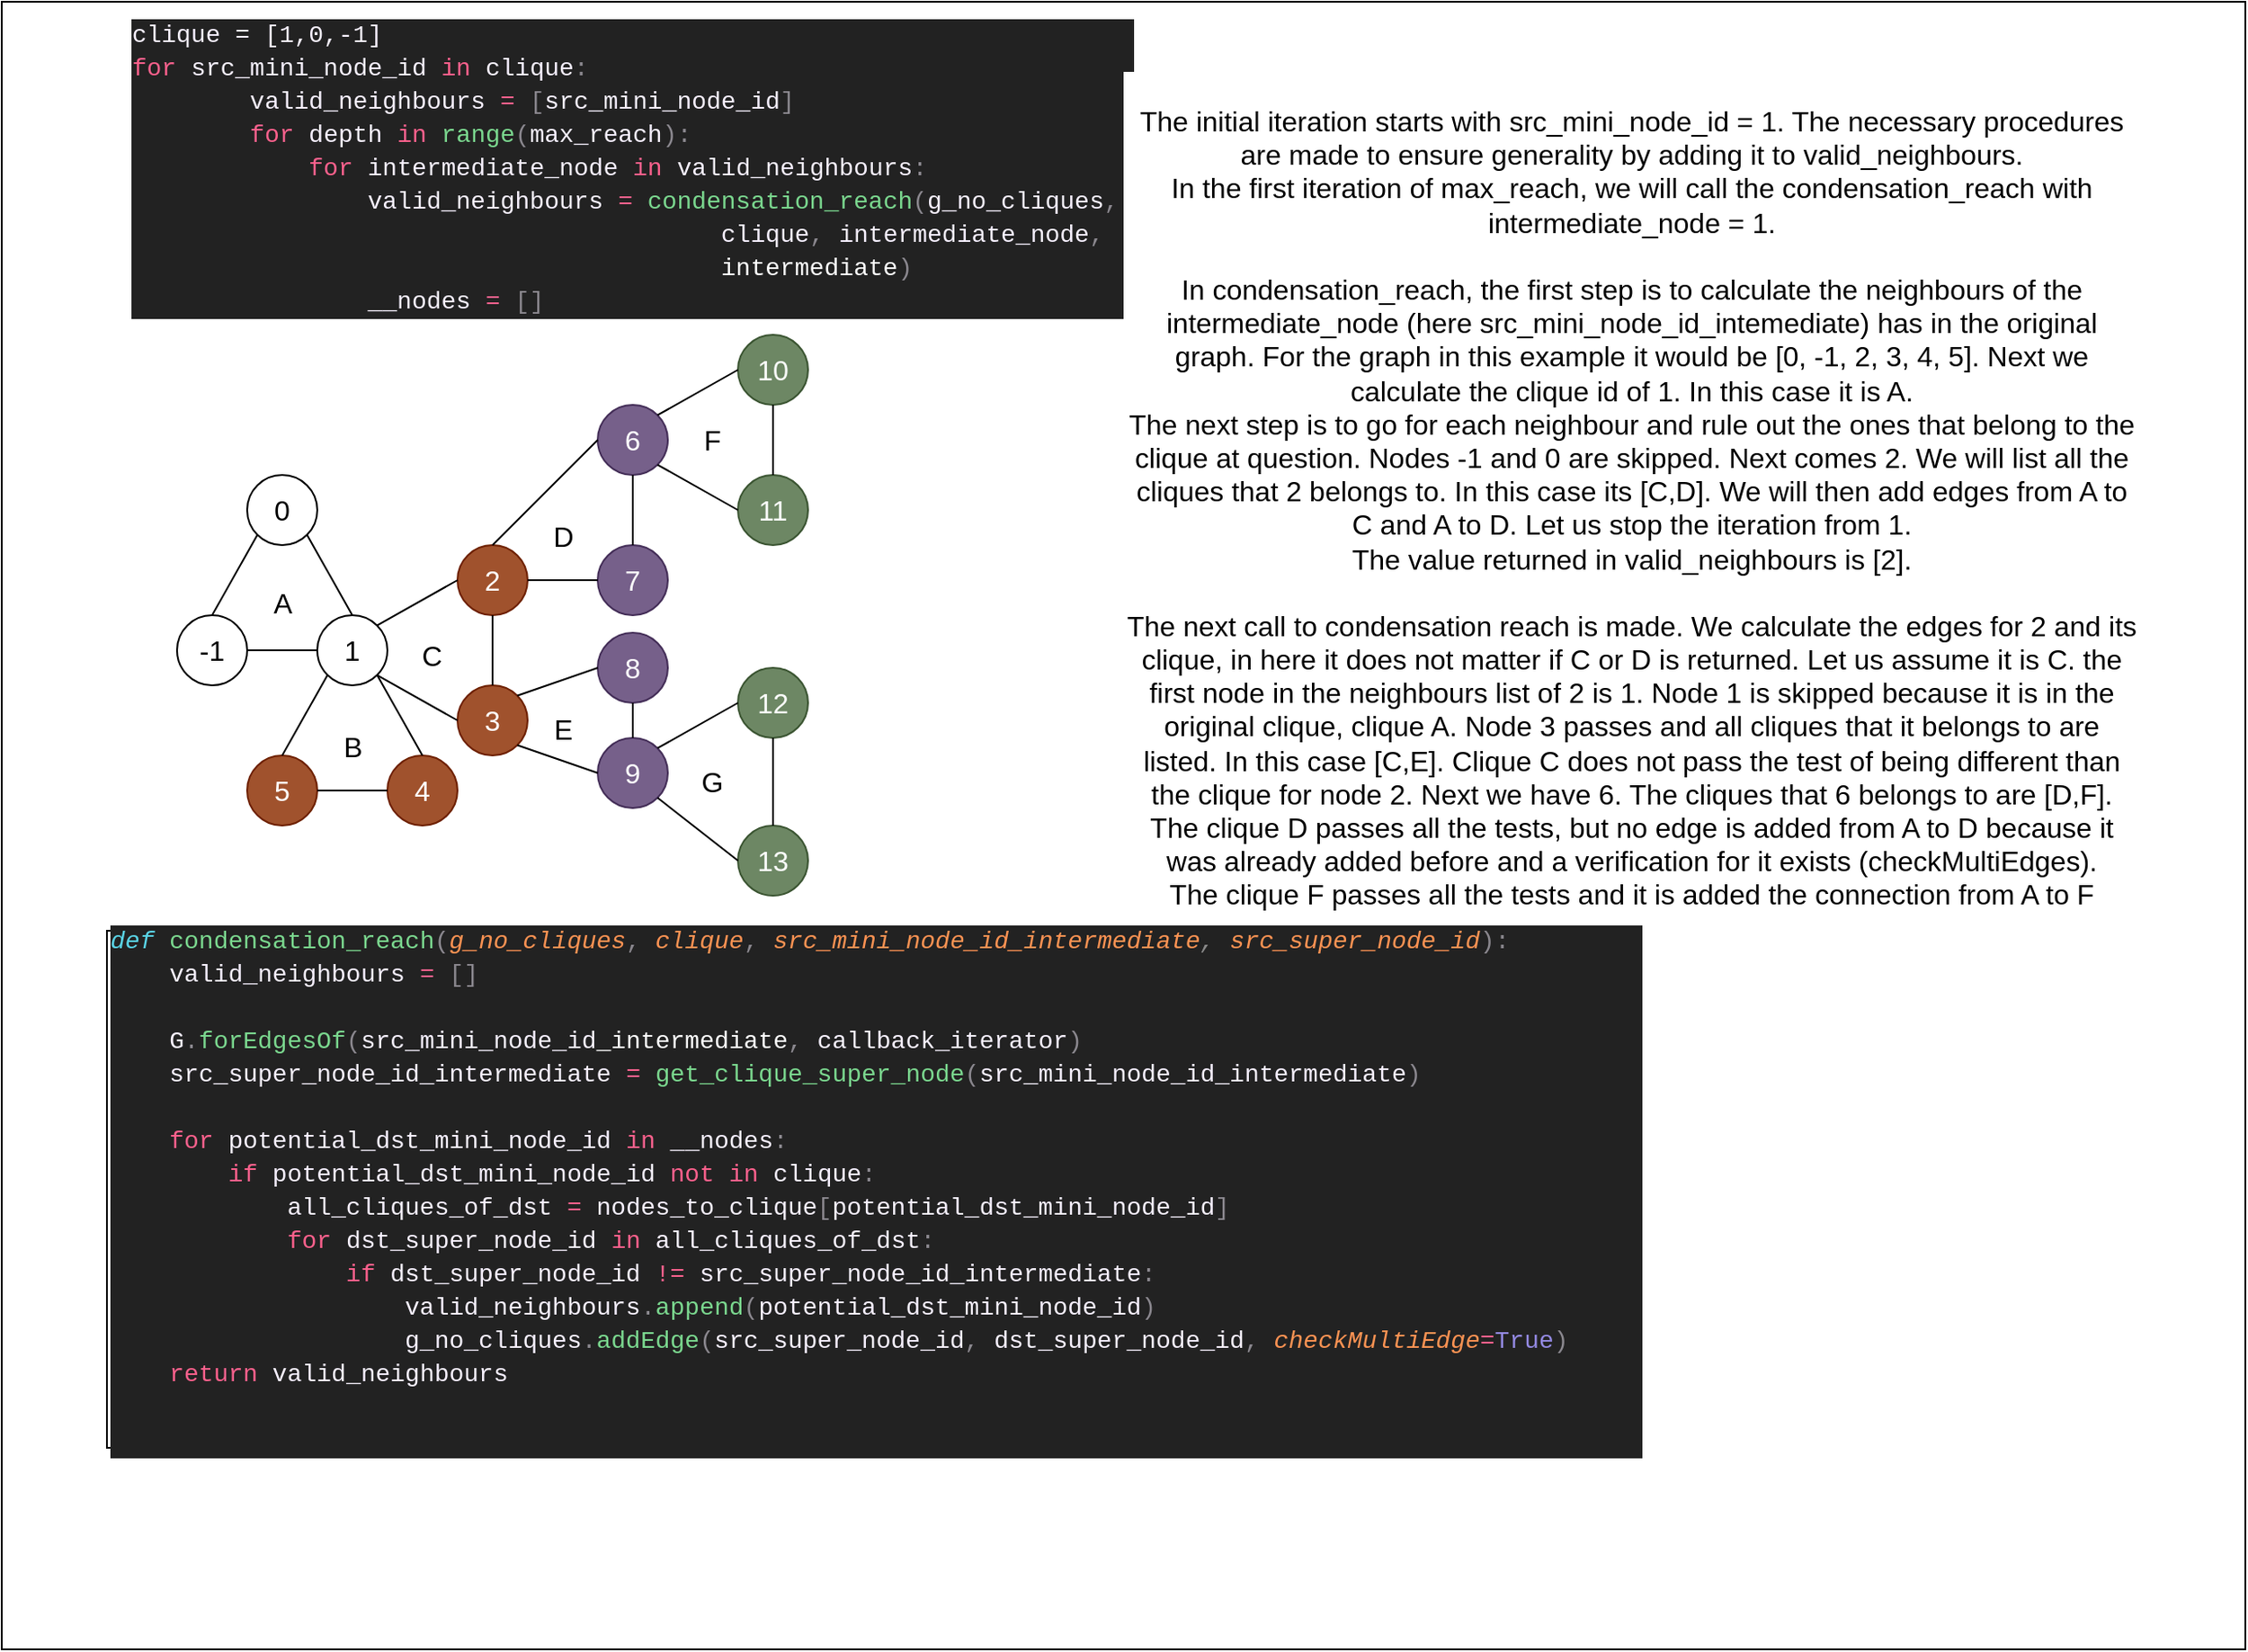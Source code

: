 <mxfile version="21.5.0" type="device">
  <diagram id="C5RBs43oDa-KdzZeNtuy" name="Page-1">
    <mxGraphModel dx="1687" dy="1015" grid="1" gridSize="10" guides="1" tooltips="1" connect="1" arrows="1" fold="1" page="1" pageScale="1" pageWidth="827" pageHeight="1169" math="0" shadow="0">
      <root>
        <mxCell id="WIyWlLk6GJQsqaUBKTNV-0" />
        <mxCell id="WIyWlLk6GJQsqaUBKTNV-1" parent="WIyWlLk6GJQsqaUBKTNV-0" />
        <mxCell id="2ArftT0_S6o9-8_ckHmB-51" value="" style="rounded=0;whiteSpace=wrap;html=1;fontSize=16;" vertex="1" parent="WIyWlLk6GJQsqaUBKTNV-1">
          <mxGeometry x="60" y="10" width="1280" height="940" as="geometry" />
        </mxCell>
        <mxCell id="2ArftT0_S6o9-8_ckHmB-0" value="0" style="ellipse;whiteSpace=wrap;html=1;aspect=fixed;fontSize=16;" vertex="1" parent="WIyWlLk6GJQsqaUBKTNV-1">
          <mxGeometry x="200" y="280" width="40" height="40" as="geometry" />
        </mxCell>
        <mxCell id="2ArftT0_S6o9-8_ckHmB-1" value="-1" style="ellipse;whiteSpace=wrap;html=1;aspect=fixed;fontSize=16;" vertex="1" parent="WIyWlLk6GJQsqaUBKTNV-1">
          <mxGeometry x="160" y="360" width="40" height="40" as="geometry" />
        </mxCell>
        <mxCell id="2ArftT0_S6o9-8_ckHmB-2" value="1" style="ellipse;whiteSpace=wrap;html=1;aspect=fixed;fontSize=16;" vertex="1" parent="WIyWlLk6GJQsqaUBKTNV-1">
          <mxGeometry x="240" y="360" width="40" height="40" as="geometry" />
        </mxCell>
        <mxCell id="2ArftT0_S6o9-8_ckHmB-3" value="2" style="ellipse;whiteSpace=wrap;html=1;aspect=fixed;fontSize=16;fillColor=#a0522d;fontColor=#ffffff;strokeColor=#6D1F00;" vertex="1" parent="WIyWlLk6GJQsqaUBKTNV-1">
          <mxGeometry x="320" y="320" width="40" height="40" as="geometry" />
        </mxCell>
        <mxCell id="2ArftT0_S6o9-8_ckHmB-4" value="3" style="ellipse;whiteSpace=wrap;html=1;aspect=fixed;fontSize=16;fillColor=#a0522d;fontColor=#ffffff;strokeColor=#6D1F00;" vertex="1" parent="WIyWlLk6GJQsqaUBKTNV-1">
          <mxGeometry x="320" y="400" width="40" height="40" as="geometry" />
        </mxCell>
        <mxCell id="2ArftT0_S6o9-8_ckHmB-5" value="5" style="ellipse;whiteSpace=wrap;html=1;aspect=fixed;fontSize=16;fillColor=#a0522d;fontColor=#ffffff;strokeColor=#6D1F00;" vertex="1" parent="WIyWlLk6GJQsqaUBKTNV-1">
          <mxGeometry x="200" y="440" width="40" height="40" as="geometry" />
        </mxCell>
        <mxCell id="2ArftT0_S6o9-8_ckHmB-6" value="4" style="ellipse;whiteSpace=wrap;html=1;aspect=fixed;fontSize=16;fillColor=#a0522d;fontColor=#ffffff;strokeColor=#6D1F00;" vertex="1" parent="WIyWlLk6GJQsqaUBKTNV-1">
          <mxGeometry x="280" y="440" width="40" height="40" as="geometry" />
        </mxCell>
        <mxCell id="2ArftT0_S6o9-8_ckHmB-7" value="" style="endArrow=none;html=1;rounded=0;fontSize=12;startSize=8;endSize=8;curved=1;entryX=0;entryY=1;entryDx=0;entryDy=0;exitX=0.5;exitY=0;exitDx=0;exitDy=0;" edge="1" parent="WIyWlLk6GJQsqaUBKTNV-1" source="2ArftT0_S6o9-8_ckHmB-1" target="2ArftT0_S6o9-8_ckHmB-0">
          <mxGeometry width="50" height="50" relative="1" as="geometry">
            <mxPoint x="100" y="420" as="sourcePoint" />
            <mxPoint x="150" y="370" as="targetPoint" />
          </mxGeometry>
        </mxCell>
        <mxCell id="2ArftT0_S6o9-8_ckHmB-8" value="" style="endArrow=none;html=1;rounded=0;fontSize=12;startSize=8;endSize=8;curved=1;entryX=1;entryY=1;entryDx=0;entryDy=0;exitX=0.5;exitY=0;exitDx=0;exitDy=0;" edge="1" parent="WIyWlLk6GJQsqaUBKTNV-1" source="2ArftT0_S6o9-8_ckHmB-2" target="2ArftT0_S6o9-8_ckHmB-0">
          <mxGeometry width="50" height="50" relative="1" as="geometry">
            <mxPoint x="190" y="370" as="sourcePoint" />
            <mxPoint x="216" y="324" as="targetPoint" />
          </mxGeometry>
        </mxCell>
        <mxCell id="2ArftT0_S6o9-8_ckHmB-9" value="" style="endArrow=none;html=1;rounded=0;fontSize=12;startSize=8;endSize=8;curved=1;entryX=1;entryY=0.5;entryDx=0;entryDy=0;exitX=0;exitY=0.5;exitDx=0;exitDy=0;" edge="1" parent="WIyWlLk6GJQsqaUBKTNV-1" source="2ArftT0_S6o9-8_ckHmB-2" target="2ArftT0_S6o9-8_ckHmB-1">
          <mxGeometry width="50" height="50" relative="1" as="geometry">
            <mxPoint x="270" y="370" as="sourcePoint" />
            <mxPoint x="244" y="324" as="targetPoint" />
          </mxGeometry>
        </mxCell>
        <mxCell id="2ArftT0_S6o9-8_ckHmB-10" value="" style="endArrow=none;html=1;rounded=0;fontSize=12;startSize=8;endSize=8;curved=1;entryX=0;entryY=1;entryDx=0;entryDy=0;exitX=0.5;exitY=0;exitDx=0;exitDy=0;" edge="1" parent="WIyWlLk6GJQsqaUBKTNV-1" source="2ArftT0_S6o9-8_ckHmB-5" target="2ArftT0_S6o9-8_ckHmB-2">
          <mxGeometry width="50" height="50" relative="1" as="geometry">
            <mxPoint x="240" y="450" as="sourcePoint" />
            <mxPoint x="230" y="400" as="targetPoint" />
          </mxGeometry>
        </mxCell>
        <mxCell id="2ArftT0_S6o9-8_ckHmB-11" value="" style="endArrow=none;html=1;rounded=0;fontSize=12;startSize=8;endSize=8;curved=1;entryX=1;entryY=1;entryDx=0;entryDy=0;exitX=0.5;exitY=0;exitDx=0;exitDy=0;" edge="1" parent="WIyWlLk6GJQsqaUBKTNV-1" source="2ArftT0_S6o9-8_ckHmB-6" target="2ArftT0_S6o9-8_ckHmB-2">
          <mxGeometry width="50" height="50" relative="1" as="geometry">
            <mxPoint x="230" y="450" as="sourcePoint" />
            <mxPoint x="256" y="404" as="targetPoint" />
          </mxGeometry>
        </mxCell>
        <mxCell id="2ArftT0_S6o9-8_ckHmB-12" value="" style="endArrow=none;html=1;rounded=0;fontSize=12;startSize=8;endSize=8;curved=1;entryX=1;entryY=0.5;entryDx=0;entryDy=0;exitX=0;exitY=0.5;exitDx=0;exitDy=0;" edge="1" parent="WIyWlLk6GJQsqaUBKTNV-1" source="2ArftT0_S6o9-8_ckHmB-6" target="2ArftT0_S6o9-8_ckHmB-5">
          <mxGeometry width="50" height="50" relative="1" as="geometry">
            <mxPoint x="310" y="450" as="sourcePoint" />
            <mxPoint x="284" y="404" as="targetPoint" />
          </mxGeometry>
        </mxCell>
        <mxCell id="2ArftT0_S6o9-8_ckHmB-13" value="" style="endArrow=none;html=1;rounded=0;fontSize=12;startSize=8;endSize=8;curved=1;entryX=1;entryY=0;entryDx=0;entryDy=0;exitX=0;exitY=0.5;exitDx=0;exitDy=0;" edge="1" parent="WIyWlLk6GJQsqaUBKTNV-1" source="2ArftT0_S6o9-8_ckHmB-3" target="2ArftT0_S6o9-8_ckHmB-2">
          <mxGeometry width="50" height="50" relative="1" as="geometry">
            <mxPoint x="310" y="450" as="sourcePoint" />
            <mxPoint x="284" y="404" as="targetPoint" />
          </mxGeometry>
        </mxCell>
        <mxCell id="2ArftT0_S6o9-8_ckHmB-14" value="" style="endArrow=none;html=1;rounded=0;fontSize=12;startSize=8;endSize=8;curved=1;entryX=1;entryY=1;entryDx=0;entryDy=0;exitX=0;exitY=0.5;exitDx=0;exitDy=0;" edge="1" parent="WIyWlLk6GJQsqaUBKTNV-1" source="2ArftT0_S6o9-8_ckHmB-4" target="2ArftT0_S6o9-8_ckHmB-2">
          <mxGeometry width="50" height="50" relative="1" as="geometry">
            <mxPoint x="330" y="350" as="sourcePoint" />
            <mxPoint x="284" y="376" as="targetPoint" />
          </mxGeometry>
        </mxCell>
        <mxCell id="2ArftT0_S6o9-8_ckHmB-15" value="" style="endArrow=none;html=1;rounded=0;fontSize=12;startSize=8;endSize=8;curved=1;entryX=0.5;entryY=1;entryDx=0;entryDy=0;exitX=0.5;exitY=0;exitDx=0;exitDy=0;" edge="1" parent="WIyWlLk6GJQsqaUBKTNV-1" source="2ArftT0_S6o9-8_ckHmB-4" target="2ArftT0_S6o9-8_ckHmB-3">
          <mxGeometry width="50" height="50" relative="1" as="geometry">
            <mxPoint x="330" y="430" as="sourcePoint" />
            <mxPoint x="284" y="404" as="targetPoint" />
          </mxGeometry>
        </mxCell>
        <mxCell id="2ArftT0_S6o9-8_ckHmB-16" value="6" style="ellipse;whiteSpace=wrap;html=1;aspect=fixed;fontSize=16;fillColor=#76608a;fontColor=#ffffff;strokeColor=#432D57;" vertex="1" parent="WIyWlLk6GJQsqaUBKTNV-1">
          <mxGeometry x="400" y="240" width="40" height="40" as="geometry" />
        </mxCell>
        <mxCell id="2ArftT0_S6o9-8_ckHmB-17" value="7" style="ellipse;whiteSpace=wrap;html=1;aspect=fixed;fontSize=16;fillColor=#76608a;fontColor=#ffffff;strokeColor=#432D57;" vertex="1" parent="WIyWlLk6GJQsqaUBKTNV-1">
          <mxGeometry x="400" y="320" width="40" height="40" as="geometry" />
        </mxCell>
        <mxCell id="2ArftT0_S6o9-8_ckHmB-18" value="9" style="ellipse;whiteSpace=wrap;html=1;aspect=fixed;fontSize=16;fillColor=#76608a;fontColor=#ffffff;strokeColor=#432D57;" vertex="1" parent="WIyWlLk6GJQsqaUBKTNV-1">
          <mxGeometry x="400" y="430" width="40" height="40" as="geometry" />
        </mxCell>
        <mxCell id="2ArftT0_S6o9-8_ckHmB-19" value="8" style="ellipse;whiteSpace=wrap;html=1;aspect=fixed;fontSize=16;fillColor=#76608a;fontColor=#ffffff;strokeColor=#432D57;" vertex="1" parent="WIyWlLk6GJQsqaUBKTNV-1">
          <mxGeometry x="400" y="370" width="40" height="40" as="geometry" />
        </mxCell>
        <mxCell id="2ArftT0_S6o9-8_ckHmB-20" value="" style="endArrow=none;html=1;rounded=0;fontSize=12;startSize=8;endSize=8;curved=1;entryX=1;entryY=1;entryDx=0;entryDy=0;exitX=0;exitY=0.5;exitDx=0;exitDy=0;" edge="1" parent="WIyWlLk6GJQsqaUBKTNV-1" source="2ArftT0_S6o9-8_ckHmB-18" target="2ArftT0_S6o9-8_ckHmB-4">
          <mxGeometry width="50" height="50" relative="1" as="geometry">
            <mxPoint x="330" y="430" as="sourcePoint" />
            <mxPoint x="284" y="404" as="targetPoint" />
          </mxGeometry>
        </mxCell>
        <mxCell id="2ArftT0_S6o9-8_ckHmB-21" value="" style="endArrow=none;html=1;rounded=0;fontSize=12;startSize=8;endSize=8;curved=1;entryX=0;entryY=0.5;entryDx=0;entryDy=0;exitX=1;exitY=0;exitDx=0;exitDy=0;" edge="1" parent="WIyWlLk6GJQsqaUBKTNV-1" source="2ArftT0_S6o9-8_ckHmB-4" target="2ArftT0_S6o9-8_ckHmB-19">
          <mxGeometry width="50" height="50" relative="1" as="geometry">
            <mxPoint x="410" y="550" as="sourcePoint" />
            <mxPoint x="350" y="450" as="targetPoint" />
          </mxGeometry>
        </mxCell>
        <mxCell id="2ArftT0_S6o9-8_ckHmB-22" value="" style="endArrow=none;html=1;rounded=0;fontSize=12;startSize=8;endSize=8;curved=1;entryX=0.5;entryY=1;entryDx=0;entryDy=0;exitX=0.5;exitY=0;exitDx=0;exitDy=0;" edge="1" parent="WIyWlLk6GJQsqaUBKTNV-1" source="2ArftT0_S6o9-8_ckHmB-18" target="2ArftT0_S6o9-8_ckHmB-19">
          <mxGeometry width="50" height="50" relative="1" as="geometry">
            <mxPoint x="364" y="416" as="sourcePoint" />
            <mxPoint x="410" y="390" as="targetPoint" />
          </mxGeometry>
        </mxCell>
        <mxCell id="2ArftT0_S6o9-8_ckHmB-23" value="" style="endArrow=none;html=1;rounded=0;fontSize=12;startSize=8;endSize=8;curved=1;entryX=0.5;entryY=0;entryDx=0;entryDy=0;exitX=0;exitY=0.5;exitDx=0;exitDy=0;" edge="1" parent="WIyWlLk6GJQsqaUBKTNV-1" source="2ArftT0_S6o9-8_ckHmB-16" target="2ArftT0_S6o9-8_ckHmB-3">
          <mxGeometry width="50" height="50" relative="1" as="geometry">
            <mxPoint x="400" y="340" as="sourcePoint" />
            <mxPoint x="430" y="410" as="targetPoint" />
          </mxGeometry>
        </mxCell>
        <mxCell id="2ArftT0_S6o9-8_ckHmB-24" value="" style="endArrow=none;html=1;rounded=0;fontSize=12;startSize=8;endSize=8;curved=1;entryX=1;entryY=0.5;entryDx=0;entryDy=0;exitX=0;exitY=0.5;exitDx=0;exitDy=0;" edge="1" parent="WIyWlLk6GJQsqaUBKTNV-1" source="2ArftT0_S6o9-8_ckHmB-17" target="2ArftT0_S6o9-8_ckHmB-3">
          <mxGeometry width="50" height="50" relative="1" as="geometry">
            <mxPoint x="410" y="270" as="sourcePoint" />
            <mxPoint x="350" y="330" as="targetPoint" />
          </mxGeometry>
        </mxCell>
        <mxCell id="2ArftT0_S6o9-8_ckHmB-25" value="" style="endArrow=none;html=1;rounded=0;fontSize=12;startSize=8;endSize=8;curved=1;entryX=0.5;entryY=0;entryDx=0;entryDy=0;exitX=0.5;exitY=1;exitDx=0;exitDy=0;" edge="1" parent="WIyWlLk6GJQsqaUBKTNV-1" source="2ArftT0_S6o9-8_ckHmB-16" target="2ArftT0_S6o9-8_ckHmB-17">
          <mxGeometry width="50" height="50" relative="1" as="geometry">
            <mxPoint x="410" y="350" as="sourcePoint" />
            <mxPoint x="370" y="350" as="targetPoint" />
          </mxGeometry>
        </mxCell>
        <mxCell id="2ArftT0_S6o9-8_ckHmB-27" value="13" style="ellipse;whiteSpace=wrap;html=1;aspect=fixed;fontSize=16;fillColor=#6d8764;fontColor=#ffffff;strokeColor=#3A5431;" vertex="1" parent="WIyWlLk6GJQsqaUBKTNV-1">
          <mxGeometry x="480" y="480" width="40" height="40" as="geometry" />
        </mxCell>
        <mxCell id="2ArftT0_S6o9-8_ckHmB-28" value="12" style="ellipse;whiteSpace=wrap;html=1;aspect=fixed;fontSize=16;fillColor=#6d8764;fontColor=#ffffff;strokeColor=#3A5431;" vertex="1" parent="WIyWlLk6GJQsqaUBKTNV-1">
          <mxGeometry x="480" y="390" width="40" height="40" as="geometry" />
        </mxCell>
        <mxCell id="2ArftT0_S6o9-8_ckHmB-29" value="11" style="ellipse;whiteSpace=wrap;html=1;aspect=fixed;fontSize=16;fillColor=#6d8764;fontColor=#ffffff;strokeColor=#3A5431;" vertex="1" parent="WIyWlLk6GJQsqaUBKTNV-1">
          <mxGeometry x="480" y="280" width="40" height="40" as="geometry" />
        </mxCell>
        <mxCell id="2ArftT0_S6o9-8_ckHmB-30" value="10" style="ellipse;whiteSpace=wrap;html=1;aspect=fixed;fontSize=16;fillColor=#6d8764;fontColor=#ffffff;strokeColor=#3A5431;" vertex="1" parent="WIyWlLk6GJQsqaUBKTNV-1">
          <mxGeometry x="480" y="200" width="40" height="40" as="geometry" />
        </mxCell>
        <mxCell id="2ArftT0_S6o9-8_ckHmB-31" value="" style="endArrow=none;html=1;rounded=0;fontSize=12;startSize=8;endSize=8;curved=1;entryX=1;entryY=0;entryDx=0;entryDy=0;exitX=0;exitY=0.5;exitDx=0;exitDy=0;" edge="1" parent="WIyWlLk6GJQsqaUBKTNV-1" source="2ArftT0_S6o9-8_ckHmB-30" target="2ArftT0_S6o9-8_ckHmB-16">
          <mxGeometry width="50" height="50" relative="1" as="geometry">
            <mxPoint x="410" y="350" as="sourcePoint" />
            <mxPoint x="370" y="350" as="targetPoint" />
          </mxGeometry>
        </mxCell>
        <mxCell id="2ArftT0_S6o9-8_ckHmB-32" value="" style="endArrow=none;html=1;rounded=0;fontSize=12;startSize=8;endSize=8;curved=1;entryX=1;entryY=1;entryDx=0;entryDy=0;exitX=0;exitY=0.5;exitDx=0;exitDy=0;" edge="1" parent="WIyWlLk6GJQsqaUBKTNV-1" source="2ArftT0_S6o9-8_ckHmB-29" target="2ArftT0_S6o9-8_ckHmB-16">
          <mxGeometry width="50" height="50" relative="1" as="geometry">
            <mxPoint x="490" y="230" as="sourcePoint" />
            <mxPoint x="444" y="256" as="targetPoint" />
          </mxGeometry>
        </mxCell>
        <mxCell id="2ArftT0_S6o9-8_ckHmB-33" value="" style="endArrow=none;html=1;rounded=0;fontSize=12;startSize=8;endSize=8;curved=1;entryX=0.5;entryY=0;entryDx=0;entryDy=0;exitX=0.5;exitY=1;exitDx=0;exitDy=0;" edge="1" parent="WIyWlLk6GJQsqaUBKTNV-1" source="2ArftT0_S6o9-8_ckHmB-30" target="2ArftT0_S6o9-8_ckHmB-29">
          <mxGeometry width="50" height="50" relative="1" as="geometry">
            <mxPoint x="490" y="310" as="sourcePoint" />
            <mxPoint x="444" y="284" as="targetPoint" />
          </mxGeometry>
        </mxCell>
        <mxCell id="2ArftT0_S6o9-8_ckHmB-34" value="" style="endArrow=none;html=1;rounded=0;fontSize=12;startSize=8;endSize=8;curved=1;exitX=1;exitY=0;exitDx=0;exitDy=0;entryX=0;entryY=0.5;entryDx=0;entryDy=0;" edge="1" parent="WIyWlLk6GJQsqaUBKTNV-1" source="2ArftT0_S6o9-8_ckHmB-18" target="2ArftT0_S6o9-8_ckHmB-28">
          <mxGeometry width="50" height="50" relative="1" as="geometry">
            <mxPoint x="510" y="250" as="sourcePoint" />
            <mxPoint x="480" y="420" as="targetPoint" />
          </mxGeometry>
        </mxCell>
        <mxCell id="2ArftT0_S6o9-8_ckHmB-35" value="" style="endArrow=none;html=1;rounded=0;fontSize=12;startSize=8;endSize=8;curved=1;entryX=0;entryY=0.5;entryDx=0;entryDy=0;exitX=1;exitY=1;exitDx=0;exitDy=0;" edge="1" parent="WIyWlLk6GJQsqaUBKTNV-1" source="2ArftT0_S6o9-8_ckHmB-18" target="2ArftT0_S6o9-8_ckHmB-27">
          <mxGeometry width="50" height="50" relative="1" as="geometry">
            <mxPoint x="450" y="400" as="sourcePoint" />
            <mxPoint x="490" y="430" as="targetPoint" />
          </mxGeometry>
        </mxCell>
        <mxCell id="2ArftT0_S6o9-8_ckHmB-36" value="" style="endArrow=none;html=1;rounded=0;fontSize=12;startSize=8;endSize=8;curved=1;exitX=0.5;exitY=0;exitDx=0;exitDy=0;entryX=0.5;entryY=1;entryDx=0;entryDy=0;" edge="1" parent="WIyWlLk6GJQsqaUBKTNV-1" source="2ArftT0_S6o9-8_ckHmB-27" target="2ArftT0_S6o9-8_ckHmB-28">
          <mxGeometry width="50" height="50" relative="1" as="geometry">
            <mxPoint x="444" y="446" as="sourcePoint" />
            <mxPoint x="490" y="420" as="targetPoint" />
          </mxGeometry>
        </mxCell>
        <mxCell id="2ArftT0_S6o9-8_ckHmB-37" value="A" style="text;html=1;align=center;verticalAlign=middle;resizable=0;points=[];autosize=1;strokeColor=none;fillColor=none;fontSize=16;" vertex="1" parent="WIyWlLk6GJQsqaUBKTNV-1">
          <mxGeometry x="205" y="338" width="30" height="30" as="geometry" />
        </mxCell>
        <mxCell id="2ArftT0_S6o9-8_ckHmB-38" value="B" style="text;html=1;align=center;verticalAlign=middle;resizable=0;points=[];autosize=1;strokeColor=none;fillColor=none;fontSize=16;" vertex="1" parent="WIyWlLk6GJQsqaUBKTNV-1">
          <mxGeometry x="245" y="420" width="30" height="30" as="geometry" />
        </mxCell>
        <mxCell id="2ArftT0_S6o9-8_ckHmB-39" value="C" style="text;html=1;align=center;verticalAlign=middle;resizable=0;points=[];autosize=1;strokeColor=none;fillColor=none;fontSize=16;" vertex="1" parent="WIyWlLk6GJQsqaUBKTNV-1">
          <mxGeometry x="285" y="368" width="40" height="30" as="geometry" />
        </mxCell>
        <mxCell id="2ArftT0_S6o9-8_ckHmB-40" value="D" style="text;html=1;align=center;verticalAlign=middle;resizable=0;points=[];autosize=1;strokeColor=none;fillColor=none;fontSize=16;" vertex="1" parent="WIyWlLk6GJQsqaUBKTNV-1">
          <mxGeometry x="360" y="300" width="40" height="30" as="geometry" />
        </mxCell>
        <mxCell id="2ArftT0_S6o9-8_ckHmB-41" value="E" style="text;html=1;align=center;verticalAlign=middle;resizable=0;points=[];autosize=1;strokeColor=none;fillColor=none;fontSize=16;" vertex="1" parent="WIyWlLk6GJQsqaUBKTNV-1">
          <mxGeometry x="365" y="410" width="30" height="30" as="geometry" />
        </mxCell>
        <mxCell id="2ArftT0_S6o9-8_ckHmB-42" value="F" style="text;html=1;align=center;verticalAlign=middle;resizable=0;points=[];autosize=1;strokeColor=none;fillColor=none;fontSize=16;" vertex="1" parent="WIyWlLk6GJQsqaUBKTNV-1">
          <mxGeometry x="450" y="245" width="30" height="30" as="geometry" />
        </mxCell>
        <mxCell id="2ArftT0_S6o9-8_ckHmB-43" value="G" style="text;html=1;align=center;verticalAlign=middle;resizable=0;points=[];autosize=1;strokeColor=none;fillColor=none;fontSize=16;" vertex="1" parent="WIyWlLk6GJQsqaUBKTNV-1">
          <mxGeometry x="445" y="440" width="40" height="30" as="geometry" />
        </mxCell>
        <mxCell id="2ArftT0_S6o9-8_ckHmB-45" value="&lt;div style=&quot;color: #f7f1ff;background-color: #222222;font-family: Consolas, &#39;Courier New&#39;, monospace;font-weight: normal;font-size: 14px;line-height: 19px;white-space: pre;&quot;&gt;&lt;div align=&quot;left&quot;&gt;&lt;div style=&quot;color: #f7f1ff;background-color: #222222;font-family: Consolas, &#39;Courier New&#39;, monospace;font-weight: normal;font-size: 14px;line-height: 19px;white-space: pre;&quot;&gt;&lt;div&gt;&lt;span style=&quot;color: #f7f1ff;&quot;&gt;clique = [1,0,-1]&lt;/span&gt;&lt;/div&gt;&lt;/div&gt;&lt;/div&gt;&lt;div align=&quot;left&quot;&gt;&lt;div style=&quot;color: #f7f1ff;background-color: #222222;font-family: Consolas, &#39;Courier New&#39;, monospace;font-weight: normal;font-size: 14px;line-height: 19px;white-space: pre;&quot;&gt;&lt;div&gt;&lt;span style=&quot;color: #fc618d;&quot;&gt;for&lt;/span&gt;&lt;span style=&quot;color: #f7f1ff;&quot;&gt; src_mini_node_id &lt;/span&gt;&lt;span style=&quot;color: #fc618d;&quot;&gt;in&lt;/span&gt;&lt;span style=&quot;color: #f7f1ff;&quot;&gt; clique&lt;/span&gt;&lt;span style=&quot;color: #8b888f;&quot;&gt;:&lt;/span&gt;&lt;/div&gt;&lt;div&gt;&lt;span style=&quot;color: #f7f1ff;&quot;&gt;&amp;nbsp; &amp;nbsp; &amp;nbsp; &amp;nbsp; valid_neighbours &lt;/span&gt;&lt;span style=&quot;color: #fc618d;&quot;&gt;=&lt;/span&gt;&lt;span style=&quot;color: #f7f1ff;&quot;&gt; &lt;/span&gt;&lt;span style=&quot;color: #8b888f;&quot;&gt;[&lt;/span&gt;&lt;span style=&quot;color: #f7f1ff;&quot;&gt;src_mini_node_id&lt;/span&gt;&lt;span style=&quot;color: #8b888f;&quot;&gt;]&lt;/span&gt;&lt;/div&gt;&lt;div&gt;&lt;span style=&quot;color: #f7f1ff;&quot;&gt;&amp;nbsp; &amp;nbsp; &amp;nbsp; &amp;nbsp; &lt;/span&gt;&lt;span style=&quot;color: #fc618d;&quot;&gt;for&lt;/span&gt;&lt;span style=&quot;color: #f7f1ff;&quot;&gt; depth &lt;/span&gt;&lt;span style=&quot;color: #fc618d;&quot;&gt;in&lt;/span&gt;&lt;span style=&quot;color: #f7f1ff;&quot;&gt; &lt;/span&gt;&lt;span style=&quot;color: #7bd88f;&quot;&gt;range&lt;/span&gt;&lt;span style=&quot;color: #8b888f;&quot;&gt;(&lt;/span&gt;&lt;span style=&quot;color: #f7f1ff;&quot;&gt;max_reach&lt;/span&gt;&lt;span style=&quot;color: #8b888f;&quot;&gt;):&lt;/span&gt;&lt;/div&gt;&lt;div&gt;&lt;span style=&quot;color: #f7f1ff;&quot;&gt;&amp;nbsp; &amp;nbsp; &amp;nbsp; &amp;nbsp; &amp;nbsp; &amp;nbsp; &lt;/span&gt;&lt;span style=&quot;color: #fc618d;&quot;&gt;for&lt;/span&gt;&lt;span style=&quot;color: #f7f1ff;&quot;&gt; intermediate_node &lt;/span&gt;&lt;span style=&quot;color: #fc618d;&quot;&gt;in&lt;/span&gt;&lt;span style=&quot;color: #f7f1ff;&quot;&gt; valid_neighbours&lt;/span&gt;&lt;span style=&quot;color: #8b888f;&quot;&gt;:&lt;/span&gt;&lt;/div&gt;&lt;div&gt;&lt;span style=&quot;color: #f7f1ff;&quot;&gt;&amp;nbsp; &amp;nbsp; &amp;nbsp; &amp;nbsp; &amp;nbsp; &amp;nbsp; &amp;nbsp; &amp;nbsp; valid_neighbours &lt;/span&gt;&lt;span style=&quot;color: #fc618d;&quot;&gt;=&lt;/span&gt;&lt;span style=&quot;color: #f7f1ff;&quot;&gt; &lt;/span&gt;&lt;span style=&quot;color: #7bd88f;&quot;&gt;condensation_reach&lt;/span&gt;&lt;span style=&quot;color: #8b888f;&quot;&gt;(&lt;/span&gt;&lt;span style=&quot;color: #f7f1ff;&quot;&gt;g_no_cliques&lt;/span&gt;&lt;span style=&quot;color: #8b888f;&quot;&gt;,&lt;/span&gt;&lt;span style=&quot;color: #f7f1ff;&quot;&gt; &lt;/span&gt;&lt;/div&gt;&lt;div&gt;&lt;span style=&quot;color: #f7f1ff;&quot;&gt;&lt;span style=&quot;white-space: pre;&quot;&gt;&#x9;&lt;/span&gt;&lt;span style=&quot;white-space: pre;&quot;&gt;&#x9;&lt;/span&gt;&lt;span style=&quot;white-space: pre;&quot;&gt;&#x9;&lt;/span&gt;&lt;span style=&quot;white-space: pre;&quot;&gt;&#x9;&lt;/span&gt;&lt;span style=&quot;white-space: pre;&quot;&gt;&#x9;&lt;/span&gt;clique&lt;/span&gt;&lt;span style=&quot;color: #8b888f;&quot;&gt;,&lt;/span&gt;&lt;span style=&quot;color: #f7f1ff;&quot;&gt; intermediate_node&lt;/span&gt;&lt;span style=&quot;color: #8b888f;&quot;&gt;,&lt;/span&gt;&lt;/div&gt;&lt;div&gt;&lt;span style=&quot;color: #8b888f;&quot;&gt;&lt;span style=&quot;white-space: pre;&quot;&gt;&#x9;&lt;/span&gt;&lt;span style=&quot;white-space: pre;&quot;&gt;&#x9;&lt;/span&gt;&lt;span style=&quot;white-space: pre;&quot;&gt;&#x9;&lt;/span&gt;&lt;span style=&quot;white-space: pre;&quot;&gt;&#x9;&lt;/span&gt;&lt;span style=&quot;white-space: pre;&quot;&gt;&#x9;&lt;/span&gt;&lt;/span&gt;&lt;font color=&quot;#ffffff&quot;&gt;intermediate&lt;/font&gt;&lt;span style=&quot;color: #8b888f;&quot;&gt;)&lt;/span&gt;&lt;span style=&quot;color: #f7f1ff;&quot;&gt; &lt;/span&gt;&lt;/div&gt;&lt;div&gt;&lt;span style=&quot;color: #f7f1ff;&quot;&gt;&amp;nbsp; &amp;nbsp; &amp;nbsp; &amp;nbsp; &amp;nbsp; &amp;nbsp; &amp;nbsp; &amp;nbsp; __nodes &lt;/span&gt;&lt;span style=&quot;color: #fc618d;&quot;&gt;=&lt;/span&gt;&lt;span style=&quot;color: #f7f1ff;&quot;&gt; &lt;/span&gt;&lt;span style=&quot;color: #8b888f;&quot;&gt;[]&lt;/span&gt;&lt;span style=&quot;color: #f7f1ff;&quot;&gt; &lt;/span&gt;&lt;/div&gt;&lt;/div&gt;&lt;/div&gt;&lt;/div&gt;" style="rounded=0;whiteSpace=wrap;html=1;fontSize=16;movable=1;resizable=1;rotatable=1;deletable=1;editable=1;locked=0;connectable=1;" vertex="1" parent="WIyWlLk6GJQsqaUBKTNV-1">
          <mxGeometry x="150" y="30" width="540" height="150" as="geometry" />
        </mxCell>
        <mxCell id="2ArftT0_S6o9-8_ckHmB-49" value="&lt;div&gt;The initial iteration starts with src_mini_node_id = 1. The necessary procedures are made to ensure generality by adding it to valid_neighbours.&lt;/div&gt;&lt;div&gt;In the first iteration of max_reach, we will call the condensation_reach with intermediate_node = 1.&lt;/div&gt;&lt;div&gt;&lt;br&gt;&lt;/div&gt;&lt;div&gt;In condensation_reach, the first step is to calculate the neighbours of the intermediate_node (here src_mini_node_id_intemediate) has in the original graph. For the graph in this example it would be [0, -1, 2, 3, 4, 5]. Next we calculate the clique id of 1. In this case it is A. &lt;br&gt;&lt;/div&gt;&lt;div&gt;The next step is to go for each neighbour and rule out the ones that belong to the clique at question. Nodes -1 and 0 are skipped. Next comes 2. We will list all the cliques that 2 belongs to. In this case its [C,D]. We will then add edges from A to C and A to D. Let us stop the iteration from 1.&lt;/div&gt;&lt;div&gt;The value returned in valid_neighbours is [2]. &lt;br&gt;&lt;/div&gt;&lt;div&gt;&lt;br&gt;&lt;/div&gt;&lt;div&gt;The next call to condensation reach is made. We calculate the edges for 2 and its clique, in here it does not matter if C or D is returned. Let us assume it is C. the first node in the neighbours list of 2 is 1. Node 1 is skipped because it is in the original clique, clique A. Node 3 passes and all cliques that it belongs to are listed. In this case [C,E]. Clique C does not pass the test of being different than the clique for node 2. Next we have 6. The cliques that 6 belongs to are [D,F]. The clique D passes all the tests, but no edge is added from A to D because it was already added before and a verification for it exists (checkMultiEdges).&lt;/div&gt;&lt;div&gt;The clique F passes all the tests and it is added the connection from A to F&lt;br&gt;&lt;/div&gt;&lt;div&gt;&lt;br&gt;&lt;/div&gt;&lt;div&gt;&lt;br&gt;&lt;/div&gt;" style="rounded=0;whiteSpace=wrap;html=1;fontSize=16;strokeColor=none;" vertex="1" parent="WIyWlLk6GJQsqaUBKTNV-1">
          <mxGeometry x="700" y="50" width="580" height="535" as="geometry" />
        </mxCell>
        <mxCell id="2ArftT0_S6o9-8_ckHmB-50" value="&lt;div style=&quot;color: #f7f1ff;background-color: #222222;font-family: Consolas, &#39;Courier New&#39;, monospace;font-weight: normal;font-size: 14px;line-height: 19px;white-space: pre;&quot; align=&quot;left&quot;&gt;&lt;div&gt;&lt;span style=&quot;color: #5ad4e6;font-style: italic;&quot;&gt;def&lt;/span&gt;&lt;span style=&quot;color: #f7f1ff;&quot;&gt; &lt;/span&gt;&lt;span style=&quot;color: #7bd88f;&quot;&gt;condensation_reach&lt;/span&gt;&lt;span style=&quot;color: #8b888f;&quot;&gt;(&lt;/span&gt;&lt;span style=&quot;color: #fd9353;font-style: italic;&quot;&gt;g_no_cliques&lt;/span&gt;&lt;span style=&quot;color: #8b888f;&quot;&gt;,&lt;/span&gt;&lt;span style=&quot;color: #f7f1ff;&quot;&gt; &lt;/span&gt;&lt;span style=&quot;color: #fd9353;font-style: italic;&quot;&gt;clique&lt;/span&gt;&lt;span style=&quot;color: #8b888f;&quot;&gt;,&lt;/span&gt;&lt;span style=&quot;color: #f7f1ff;&quot;&gt; &lt;/span&gt;&lt;span style=&quot;color: #fd9353;font-style: italic;&quot;&gt;src_mini_node_id_intermediate&lt;/span&gt;&lt;font color=&quot;#8a8a8a&quot;&gt;&lt;span style=&quot;font-style: italic;&quot;&gt;, &lt;/span&gt;&lt;/font&gt;&lt;span style=&quot;color: #fd9353;font-style: italic;&quot;&gt;src_super_node_id&lt;/span&gt;&lt;span style=&quot;color: #8b888f;&quot;&gt;):&lt;/span&gt;&lt;/div&gt;&lt;div&gt;&lt;span style=&quot;color: #f7f1ff;&quot;&gt;&amp;nbsp; &amp;nbsp; valid_neighbours &lt;/span&gt;&lt;span style=&quot;color: #fc618d;&quot;&gt;=&lt;/span&gt;&lt;span style=&quot;color: #f7f1ff;&quot;&gt; &lt;/span&gt;&lt;span style=&quot;color: #8b888f;&quot;&gt;[]&lt;/span&gt;&lt;/div&gt;&lt;br&gt;&lt;div&gt;&lt;span style=&quot;color: #f7f1ff;&quot;&gt;&amp;nbsp; &amp;nbsp; G&lt;/span&gt;&lt;span style=&quot;color: #8b888f;&quot;&gt;.&lt;/span&gt;&lt;span style=&quot;color: #7bd88f;&quot;&gt;forEdgesOf&lt;/span&gt;&lt;span style=&quot;color: #8b888f;&quot;&gt;(&lt;/span&gt;&lt;span style=&quot;color: #f7f1ff;&quot;&gt;src_mini_node_id&lt;/span&gt;&lt;font color=&quot;#ffffff&quot;&gt;_intermediate&lt;/font&gt;&lt;span style=&quot;color: #8b888f;&quot;&gt;,&lt;/span&gt;&lt;span style=&quot;color: #f7f1ff;&quot;&gt; callback_iterator&lt;/span&gt;&lt;span style=&quot;color: #8b888f;&quot;&gt;)&lt;/span&gt;&lt;/div&gt;&lt;div&gt;&lt;span style=&quot;color: #f7f1ff;&quot;&gt;&lt;/span&gt;&lt;div style=&quot;color: #f7f1ff;background-color: #222222;font-family: Consolas, &#39;Courier New&#39;, monospace;font-weight: normal;font-size: 14px;line-height: 19px;white-space: pre;&quot;&gt;&lt;div&gt;&lt;span style=&quot;color: #f7f1ff;&quot;&gt;    src_super_node_id_intermediate &lt;/span&gt;&lt;span style=&quot;color: #fc618d;&quot;&gt;=&lt;/span&gt;&lt;span style=&quot;color: #f7f1ff;&quot;&gt; &lt;/span&gt;&lt;span style=&quot;color: #7bd88f;&quot;&gt;get_clique_super_node&lt;/span&gt;&lt;span style=&quot;color: #8b888f;&quot;&gt;(&lt;/span&gt;&lt;span style=&quot;color: #f7f1ff;&quot;&gt;src_mini_node_id_intermediate&lt;/span&gt;&lt;span style=&quot;color: #8b888f;&quot;&gt;)&lt;/span&gt;&lt;/div&gt;&lt;/div&gt;&lt;/div&gt;&lt;div&gt;&lt;span style=&quot;color: #f7f1ff;&quot;&gt;&amp;nbsp; &amp;nbsp; &lt;/span&gt;&lt;/div&gt;&lt;div&gt;&lt;span style=&quot;color: #f7f1ff;&quot;&gt;&amp;nbsp; &amp;nbsp; &lt;/span&gt;&lt;span style=&quot;color: #fc618d;&quot;&gt;for&lt;/span&gt;&lt;span style=&quot;color: #f7f1ff;&quot;&gt; potential_dst_mini_node_id &lt;/span&gt;&lt;span style=&quot;color: #fc618d;&quot;&gt;in&lt;/span&gt;&lt;span style=&quot;color: #f7f1ff;&quot;&gt; __nodes&lt;/span&gt;&lt;span style=&quot;color: #8b888f;&quot;&gt;:&lt;/span&gt;&lt;/div&gt;&lt;div&gt;&lt;span style=&quot;color: #f7f1ff;&quot;&gt;&amp;nbsp; &amp;nbsp; &amp;nbsp; &amp;nbsp; &lt;/span&gt;&lt;span style=&quot;color: #fc618d;&quot;&gt;if&lt;/span&gt;&lt;span style=&quot;color: #f7f1ff;&quot;&gt; potential_dst_mini_node_id &lt;/span&gt;&lt;span style=&quot;color: #fc618d;&quot;&gt;not&lt;/span&gt;&lt;span style=&quot;color: #f7f1ff;&quot;&gt; &lt;/span&gt;&lt;span style=&quot;color: #fc618d;&quot;&gt;in&lt;/span&gt;&lt;span style=&quot;color: #f7f1ff;&quot;&gt; clique&lt;/span&gt;&lt;span style=&quot;color: #8b888f;&quot;&gt;:&lt;/span&gt;&lt;span style=&quot;color: #f7f1ff;&quot;&gt; &lt;/span&gt;&lt;/div&gt;&lt;div&gt;&lt;span style=&quot;color: #f7f1ff;&quot;&gt;&amp;nbsp; &amp;nbsp; &amp;nbsp; &amp;nbsp; &amp;nbsp; &amp;nbsp; all_cliques_of_dst &lt;/span&gt;&lt;span style=&quot;color: #fc618d;&quot;&gt;=&lt;/span&gt;&lt;span style=&quot;color: #f7f1ff;&quot;&gt; nodes_to_clique&lt;/span&gt;&lt;span style=&quot;color: #8b888f;&quot;&gt;[&lt;/span&gt;&lt;span style=&quot;color: #f7f1ff;&quot;&gt;potential_dst_mini_node_id&lt;/span&gt;&lt;span style=&quot;color: #8b888f;&quot;&gt;]&lt;/span&gt;&lt;/div&gt;&lt;div&gt;&lt;span style=&quot;color: #f7f1ff;&quot;&gt;&amp;nbsp; &amp;nbsp; &amp;nbsp; &amp;nbsp; &amp;nbsp; &amp;nbsp; &lt;/span&gt;&lt;span style=&quot;color: #fc618d;&quot;&gt;for&lt;/span&gt;&lt;span style=&quot;color: #f7f1ff;&quot;&gt; dst_super_node_id &lt;/span&gt;&lt;span style=&quot;color: #fc618d;&quot;&gt;in&lt;/span&gt;&lt;span style=&quot;color: #f7f1ff;&quot;&gt; all_cliques_of_dst&lt;/span&gt;&lt;span style=&quot;color: #8b888f;&quot;&gt;:&lt;/span&gt;&lt;span style=&quot;color: #f7f1ff;&quot;&gt; &lt;/span&gt;&lt;/div&gt;&lt;div&gt;&lt;span style=&quot;color: #f7f1ff;&quot;&gt;&amp;nbsp; &amp;nbsp; &amp;nbsp; &amp;nbsp; &amp;nbsp; &amp;nbsp; &amp;nbsp; &amp;nbsp; &lt;/span&gt;&lt;span style=&quot;color: #fc618d;&quot;&gt;if&lt;/span&gt;&lt;span style=&quot;color: #f7f1ff;&quot;&gt; dst_super_node_id &lt;/span&gt;&lt;span style=&quot;color: #fc618d;&quot;&gt;!=&lt;/span&gt;&lt;span style=&quot;color: #f7f1ff;&quot;&gt; &lt;/span&gt;&lt;span style=&quot;color: #f7f1ff;&quot;&gt;src_super_node_id_intermediate&lt;/span&gt;&lt;span style=&quot;color: #8b888f;&quot;&gt;:&lt;/span&gt;&lt;/div&gt;&lt;div&gt;&lt;span style=&quot;color: #f7f1ff;&quot;&gt;&amp;nbsp; &amp;nbsp; &amp;nbsp; &amp;nbsp; &amp;nbsp; &amp;nbsp; &amp;nbsp; &amp;nbsp; &amp;nbsp; &amp;nbsp; valid_neighbours&lt;/span&gt;&lt;span style=&quot;color: #8b888f;&quot;&gt;.&lt;/span&gt;&lt;span style=&quot;color: #7bd88f;&quot;&gt;append&lt;/span&gt;&lt;span style=&quot;color: #8b888f;&quot;&gt;(&lt;/span&gt;&lt;span style=&quot;color: #f7f1ff;&quot;&gt;potential_dst_mini_node_id&lt;/span&gt;&lt;span style=&quot;color: #8b888f;&quot;&gt;)&lt;/span&gt;&lt;/div&gt;&lt;div&gt;&lt;span style=&quot;color: #f7f1ff;&quot;&gt;&amp;nbsp; &amp;nbsp; &amp;nbsp; &amp;nbsp; &amp;nbsp; &amp;nbsp; &amp;nbsp; &amp;nbsp; &amp;nbsp; &amp;nbsp; g_no_cliques&lt;/span&gt;&lt;span style=&quot;color: #8b888f;&quot;&gt;.&lt;/span&gt;&lt;span style=&quot;color: #7bd88f;&quot;&gt;addEdge&lt;/span&gt;&lt;span style=&quot;color: #8b888f;&quot;&gt;(&lt;/span&gt;&lt;span style=&quot;color: #f7f1ff;&quot;&gt;src_super_node_id&lt;/span&gt;&lt;span style=&quot;color: #8b888f;&quot;&gt;,&lt;/span&gt;&lt;span style=&quot;color: #f7f1ff;&quot;&gt; dst_super_node_id&lt;/span&gt;&lt;span style=&quot;color: #8b888f;&quot;&gt;,&lt;/span&gt;&lt;span style=&quot;color: #f7f1ff;&quot;&gt; &lt;/span&gt;&lt;span style=&quot;color: #fd9353;font-style: italic;&quot;&gt;checkMultiEdge&lt;/span&gt;&lt;span style=&quot;color: #fc618d;&quot;&gt;=&lt;/span&gt;&lt;span style=&quot;color: #948ae3;&quot;&gt;True&lt;/span&gt;&lt;span style=&quot;color: #8b888f;&quot;&gt;)&lt;/span&gt;&lt;span style=&quot;color: #f7f1ff;&quot;&gt; &amp;nbsp; &amp;nbsp; &lt;/span&gt;&lt;/div&gt;&lt;div&gt;&lt;span style=&quot;color: #f7f1ff;&quot;&gt;&amp;nbsp; &amp;nbsp; &lt;/span&gt;&lt;span style=&quot;color: #fc618d;&quot;&gt;return&lt;/span&gt;&lt;span style=&quot;color: #f7f1ff;&quot;&gt; valid_neighbours&lt;/span&gt;&lt;/div&gt;&lt;br&gt;&lt;br&gt;&lt;/div&gt;" style="rounded=0;whiteSpace=wrap;html=1;fontSize=16;align=left;" vertex="1" parent="WIyWlLk6GJQsqaUBKTNV-1">
          <mxGeometry x="120" y="540" width="830" height="295" as="geometry" />
        </mxCell>
      </root>
    </mxGraphModel>
  </diagram>
</mxfile>
